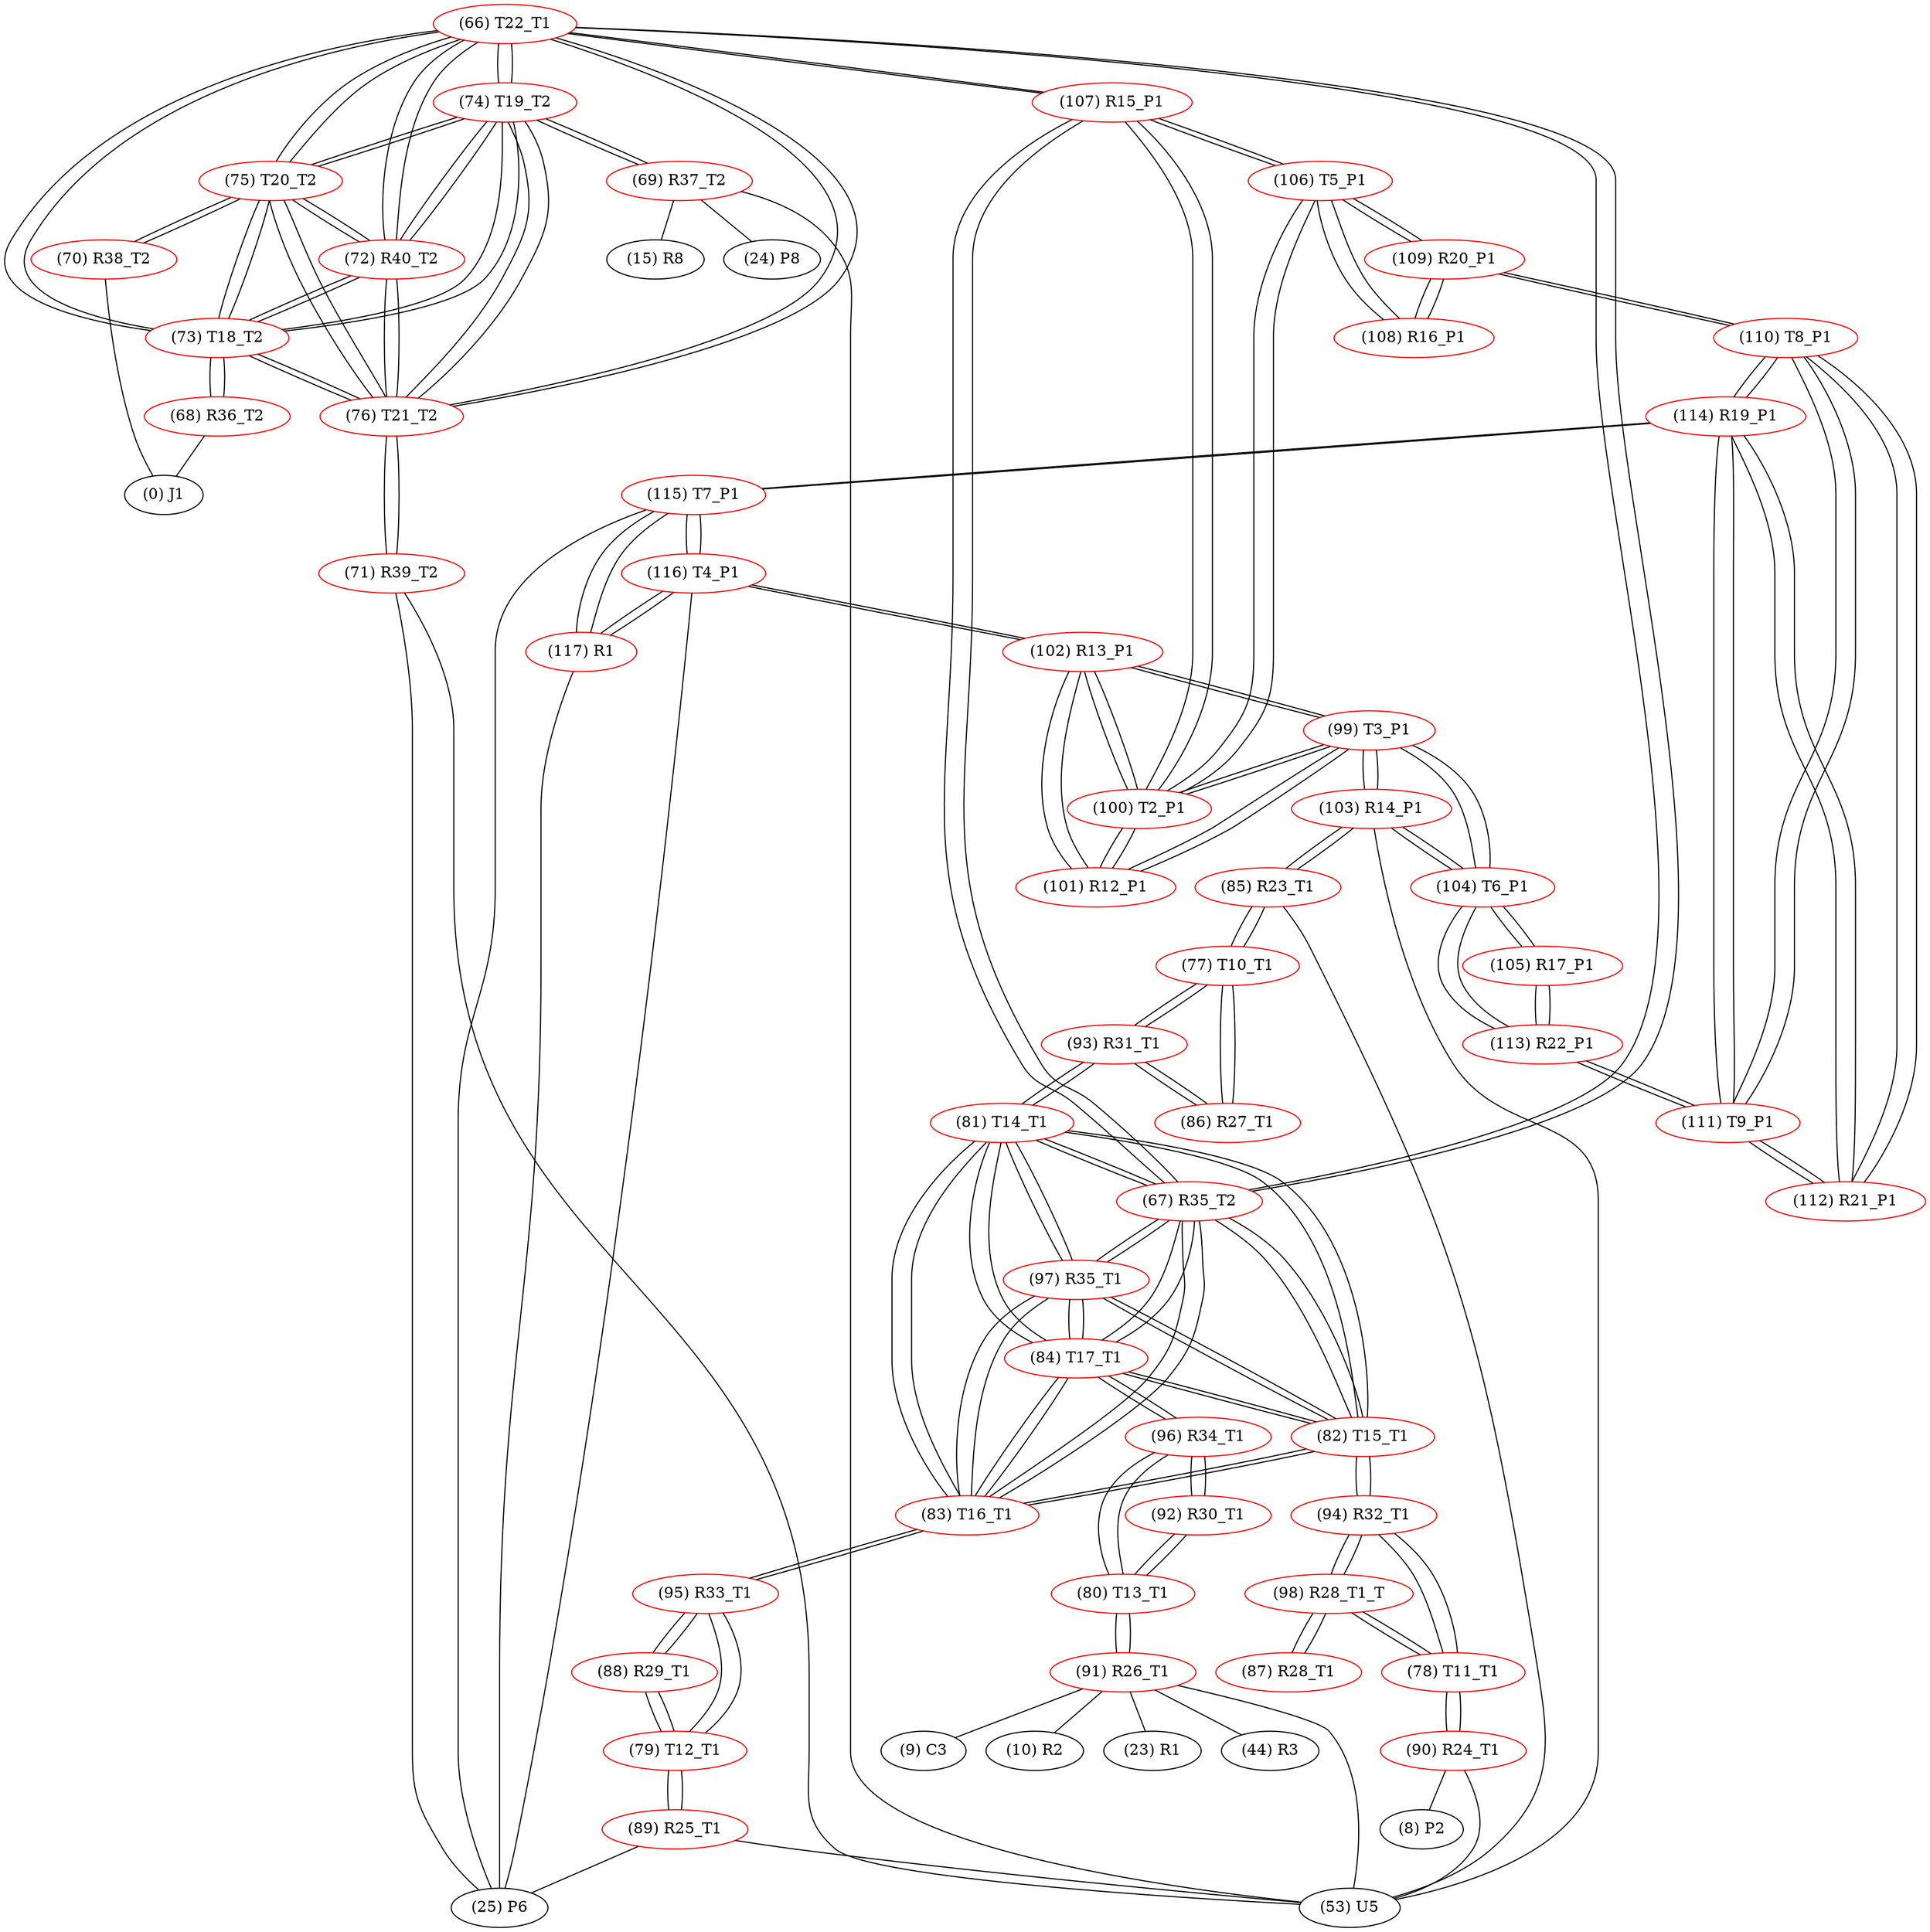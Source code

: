 graph {
	66 [label="(66) T22_T1" color=red]
	74 [label="(74) T19_T2"]
	75 [label="(75) T20_T2"]
	76 [label="(76) T21_T2"]
	73 [label="(73) T18_T2"]
	72 [label="(72) R40_T2"]
	107 [label="(107) R15_P1"]
	67 [label="(67) R35_T2"]
	67 [label="(67) R35_T2" color=red]
	82 [label="(82) T15_T1"]
	83 [label="(83) T16_T1"]
	81 [label="(81) T14_T1"]
	84 [label="(84) T17_T1"]
	97 [label="(97) R35_T1"]
	107 [label="(107) R15_P1"]
	66 [label="(66) T22_T1"]
	68 [label="(68) R36_T2" color=red]
	0 [label="(0) J1"]
	73 [label="(73) T18_T2"]
	69 [label="(69) R37_T2" color=red]
	53 [label="(53) U5"]
	15 [label="(15) R8"]
	24 [label="(24) P8"]
	74 [label="(74) T19_T2"]
	70 [label="(70) R38_T2" color=red]
	0 [label="(0) J1"]
	75 [label="(75) T20_T2"]
	71 [label="(71) R39_T2" color=red]
	53 [label="(53) U5"]
	25 [label="(25) P6"]
	76 [label="(76) T21_T2"]
	72 [label="(72) R40_T2" color=red]
	74 [label="(74) T19_T2"]
	75 [label="(75) T20_T2"]
	76 [label="(76) T21_T2"]
	66 [label="(66) T22_T1"]
	73 [label="(73) T18_T2"]
	73 [label="(73) T18_T2" color=red]
	74 [label="(74) T19_T2"]
	75 [label="(75) T20_T2"]
	76 [label="(76) T21_T2"]
	66 [label="(66) T22_T1"]
	72 [label="(72) R40_T2"]
	68 [label="(68) R36_T2"]
	74 [label="(74) T19_T2" color=red]
	75 [label="(75) T20_T2"]
	76 [label="(76) T21_T2"]
	66 [label="(66) T22_T1"]
	73 [label="(73) T18_T2"]
	72 [label="(72) R40_T2"]
	69 [label="(69) R37_T2"]
	75 [label="(75) T20_T2" color=red]
	74 [label="(74) T19_T2"]
	76 [label="(76) T21_T2"]
	66 [label="(66) T22_T1"]
	73 [label="(73) T18_T2"]
	72 [label="(72) R40_T2"]
	70 [label="(70) R38_T2"]
	76 [label="(76) T21_T2" color=red]
	74 [label="(74) T19_T2"]
	75 [label="(75) T20_T2"]
	66 [label="(66) T22_T1"]
	73 [label="(73) T18_T2"]
	72 [label="(72) R40_T2"]
	71 [label="(71) R39_T2"]
	77 [label="(77) T10_T1" color=red]
	85 [label="(85) R23_T1"]
	86 [label="(86) R27_T1"]
	93 [label="(93) R31_T1"]
	78 [label="(78) T11_T1" color=red]
	90 [label="(90) R24_T1"]
	94 [label="(94) R32_T1"]
	98 [label="(98) R28_T1_T"]
	79 [label="(79) T12_T1" color=red]
	95 [label="(95) R33_T1"]
	88 [label="(88) R29_T1"]
	89 [label="(89) R25_T1"]
	80 [label="(80) T13_T1" color=red]
	92 [label="(92) R30_T1"]
	96 [label="(96) R34_T1"]
	91 [label="(91) R26_T1"]
	81 [label="(81) T14_T1" color=red]
	82 [label="(82) T15_T1"]
	83 [label="(83) T16_T1"]
	84 [label="(84) T17_T1"]
	67 [label="(67) R35_T2"]
	97 [label="(97) R35_T1"]
	93 [label="(93) R31_T1"]
	82 [label="(82) T15_T1" color=red]
	83 [label="(83) T16_T1"]
	81 [label="(81) T14_T1"]
	84 [label="(84) T17_T1"]
	67 [label="(67) R35_T2"]
	97 [label="(97) R35_T1"]
	94 [label="(94) R32_T1"]
	83 [label="(83) T16_T1" color=red]
	82 [label="(82) T15_T1"]
	81 [label="(81) T14_T1"]
	84 [label="(84) T17_T1"]
	67 [label="(67) R35_T2"]
	97 [label="(97) R35_T1"]
	95 [label="(95) R33_T1"]
	84 [label="(84) T17_T1" color=red]
	82 [label="(82) T15_T1"]
	83 [label="(83) T16_T1"]
	81 [label="(81) T14_T1"]
	67 [label="(67) R35_T2"]
	97 [label="(97) R35_T1"]
	96 [label="(96) R34_T1"]
	85 [label="(85) R23_T1" color=red]
	103 [label="(103) R14_P1"]
	53 [label="(53) U5"]
	77 [label="(77) T10_T1"]
	86 [label="(86) R27_T1" color=red]
	77 [label="(77) T10_T1"]
	93 [label="(93) R31_T1"]
	87 [label="(87) R28_T1" color=red]
	98 [label="(98) R28_T1_T"]
	88 [label="(88) R29_T1" color=red]
	95 [label="(95) R33_T1"]
	79 [label="(79) T12_T1"]
	89 [label="(89) R25_T1" color=red]
	25 [label="(25) P6"]
	53 [label="(53) U5"]
	79 [label="(79) T12_T1"]
	90 [label="(90) R24_T1" color=red]
	8 [label="(8) P2"]
	53 [label="(53) U5"]
	78 [label="(78) T11_T1"]
	91 [label="(91) R26_T1" color=red]
	9 [label="(9) C3"]
	53 [label="(53) U5"]
	10 [label="(10) R2"]
	23 [label="(23) R1"]
	44 [label="(44) R3"]
	80 [label="(80) T13_T1"]
	92 [label="(92) R30_T1" color=red]
	96 [label="(96) R34_T1"]
	80 [label="(80) T13_T1"]
	93 [label="(93) R31_T1" color=red]
	86 [label="(86) R27_T1"]
	77 [label="(77) T10_T1"]
	81 [label="(81) T14_T1"]
	94 [label="(94) R32_T1" color=red]
	82 [label="(82) T15_T1"]
	78 [label="(78) T11_T1"]
	98 [label="(98) R28_T1_T"]
	95 [label="(95) R33_T1" color=red]
	83 [label="(83) T16_T1"]
	79 [label="(79) T12_T1"]
	88 [label="(88) R29_T1"]
	96 [label="(96) R34_T1" color=red]
	84 [label="(84) T17_T1"]
	92 [label="(92) R30_T1"]
	80 [label="(80) T13_T1"]
	97 [label="(97) R35_T1" color=red]
	82 [label="(82) T15_T1"]
	83 [label="(83) T16_T1"]
	81 [label="(81) T14_T1"]
	84 [label="(84) T17_T1"]
	67 [label="(67) R35_T2"]
	98 [label="(98) R28_T1_T" color=red]
	94 [label="(94) R32_T1"]
	78 [label="(78) T11_T1"]
	87 [label="(87) R28_T1"]
	99 [label="(99) T3_P1" color=red]
	103 [label="(103) R14_P1"]
	104 [label="(104) T6_P1"]
	102 [label="(102) R13_P1"]
	101 [label="(101) R12_P1"]
	100 [label="(100) T2_P1"]
	100 [label="(100) T2_P1" color=red]
	102 [label="(102) R13_P1"]
	99 [label="(99) T3_P1"]
	101 [label="(101) R12_P1"]
	106 [label="(106) T5_P1"]
	107 [label="(107) R15_P1"]
	101 [label="(101) R12_P1" color=red]
	102 [label="(102) R13_P1"]
	99 [label="(99) T3_P1"]
	100 [label="(100) T2_P1"]
	102 [label="(102) R13_P1" color=red]
	116 [label="(116) T4_P1"]
	99 [label="(99) T3_P1"]
	101 [label="(101) R12_P1"]
	100 [label="(100) T2_P1"]
	103 [label="(103) R14_P1" color=red]
	53 [label="(53) U5"]
	85 [label="(85) R23_T1"]
	99 [label="(99) T3_P1"]
	104 [label="(104) T6_P1"]
	104 [label="(104) T6_P1" color=red]
	103 [label="(103) R14_P1"]
	99 [label="(99) T3_P1"]
	113 [label="(113) R22_P1"]
	105 [label="(105) R17_P1"]
	105 [label="(105) R17_P1" color=red]
	113 [label="(113) R22_P1"]
	104 [label="(104) T6_P1"]
	106 [label="(106) T5_P1" color=red]
	100 [label="(100) T2_P1"]
	107 [label="(107) R15_P1"]
	108 [label="(108) R16_P1"]
	109 [label="(109) R20_P1"]
	107 [label="(107) R15_P1" color=red]
	66 [label="(66) T22_T1"]
	67 [label="(67) R35_T2"]
	100 [label="(100) T2_P1"]
	106 [label="(106) T5_P1"]
	108 [label="(108) R16_P1" color=red]
	106 [label="(106) T5_P1"]
	109 [label="(109) R20_P1"]
	109 [label="(109) R20_P1" color=red]
	110 [label="(110) T8_P1"]
	108 [label="(108) R16_P1"]
	106 [label="(106) T5_P1"]
	110 [label="(110) T8_P1" color=red]
	111 [label="(111) T9_P1"]
	112 [label="(112) R21_P1"]
	114 [label="(114) R19_P1"]
	109 [label="(109) R20_P1"]
	111 [label="(111) T9_P1" color=red]
	113 [label="(113) R22_P1"]
	112 [label="(112) R21_P1"]
	110 [label="(110) T8_P1"]
	114 [label="(114) R19_P1"]
	112 [label="(112) R21_P1" color=red]
	111 [label="(111) T9_P1"]
	110 [label="(110) T8_P1"]
	114 [label="(114) R19_P1"]
	113 [label="(113) R22_P1" color=red]
	111 [label="(111) T9_P1"]
	104 [label="(104) T6_P1"]
	105 [label="(105) R17_P1"]
	114 [label="(114) R19_P1" color=red]
	111 [label="(111) T9_P1"]
	112 [label="(112) R21_P1"]
	110 [label="(110) T8_P1"]
	115 [label="(115) T7_P1"]
	115 [label="(115) T7_P1" color=red]
	117 [label="(117) R1"]
	116 [label="(116) T4_P1"]
	25 [label="(25) P6"]
	114 [label="(114) R19_P1"]
	116 [label="(116) T4_P1" color=red]
	102 [label="(102) R13_P1"]
	117 [label="(117) R1"]
	115 [label="(115) T7_P1"]
	25 [label="(25) P6"]
	117 [label="(117) R1" color=red]
	116 [label="(116) T4_P1"]
	115 [label="(115) T7_P1"]
	25 [label="(25) P6"]
	66 -- 74
	66 -- 75
	66 -- 76
	66 -- 73
	66 -- 72
	66 -- 107
	66 -- 67
	67 -- 82
	67 -- 83
	67 -- 81
	67 -- 84
	67 -- 97
	67 -- 107
	67 -- 66
	68 -- 0
	68 -- 73
	69 -- 53
	69 -- 15
	69 -- 24
	69 -- 74
	70 -- 0
	70 -- 75
	71 -- 53
	71 -- 25
	71 -- 76
	72 -- 74
	72 -- 75
	72 -- 76
	72 -- 66
	72 -- 73
	73 -- 74
	73 -- 75
	73 -- 76
	73 -- 66
	73 -- 72
	73 -- 68
	74 -- 75
	74 -- 76
	74 -- 66
	74 -- 73
	74 -- 72
	74 -- 69
	75 -- 74
	75 -- 76
	75 -- 66
	75 -- 73
	75 -- 72
	75 -- 70
	76 -- 74
	76 -- 75
	76 -- 66
	76 -- 73
	76 -- 72
	76 -- 71
	77 -- 85
	77 -- 86
	77 -- 93
	78 -- 90
	78 -- 94
	78 -- 98
	79 -- 95
	79 -- 88
	79 -- 89
	80 -- 92
	80 -- 96
	80 -- 91
	81 -- 82
	81 -- 83
	81 -- 84
	81 -- 67
	81 -- 97
	81 -- 93
	82 -- 83
	82 -- 81
	82 -- 84
	82 -- 67
	82 -- 97
	82 -- 94
	83 -- 82
	83 -- 81
	83 -- 84
	83 -- 67
	83 -- 97
	83 -- 95
	84 -- 82
	84 -- 83
	84 -- 81
	84 -- 67
	84 -- 97
	84 -- 96
	85 -- 103
	85 -- 53
	85 -- 77
	86 -- 77
	86 -- 93
	87 -- 98
	88 -- 95
	88 -- 79
	89 -- 25
	89 -- 53
	89 -- 79
	90 -- 8
	90 -- 53
	90 -- 78
	91 -- 9
	91 -- 53
	91 -- 10
	91 -- 23
	91 -- 44
	91 -- 80
	92 -- 96
	92 -- 80
	93 -- 86
	93 -- 77
	93 -- 81
	94 -- 82
	94 -- 78
	94 -- 98
	95 -- 83
	95 -- 79
	95 -- 88
	96 -- 84
	96 -- 92
	96 -- 80
	97 -- 82
	97 -- 83
	97 -- 81
	97 -- 84
	97 -- 67
	98 -- 94
	98 -- 78
	98 -- 87
	99 -- 103
	99 -- 104
	99 -- 102
	99 -- 101
	99 -- 100
	100 -- 102
	100 -- 99
	100 -- 101
	100 -- 106
	100 -- 107
	101 -- 102
	101 -- 99
	101 -- 100
	102 -- 116
	102 -- 99
	102 -- 101
	102 -- 100
	103 -- 53
	103 -- 85
	103 -- 99
	103 -- 104
	104 -- 103
	104 -- 99
	104 -- 113
	104 -- 105
	105 -- 113
	105 -- 104
	106 -- 100
	106 -- 107
	106 -- 108
	106 -- 109
	107 -- 66
	107 -- 67
	107 -- 100
	107 -- 106
	108 -- 106
	108 -- 109
	109 -- 110
	109 -- 108
	109 -- 106
	110 -- 111
	110 -- 112
	110 -- 114
	110 -- 109
	111 -- 113
	111 -- 112
	111 -- 110
	111 -- 114
	112 -- 111
	112 -- 110
	112 -- 114
	113 -- 111
	113 -- 104
	113 -- 105
	114 -- 111
	114 -- 112
	114 -- 110
	114 -- 115
	115 -- 117
	115 -- 116
	115 -- 25
	115 -- 114
	116 -- 102
	116 -- 117
	116 -- 115
	116 -- 25
	117 -- 116
	117 -- 115
	117 -- 25
}